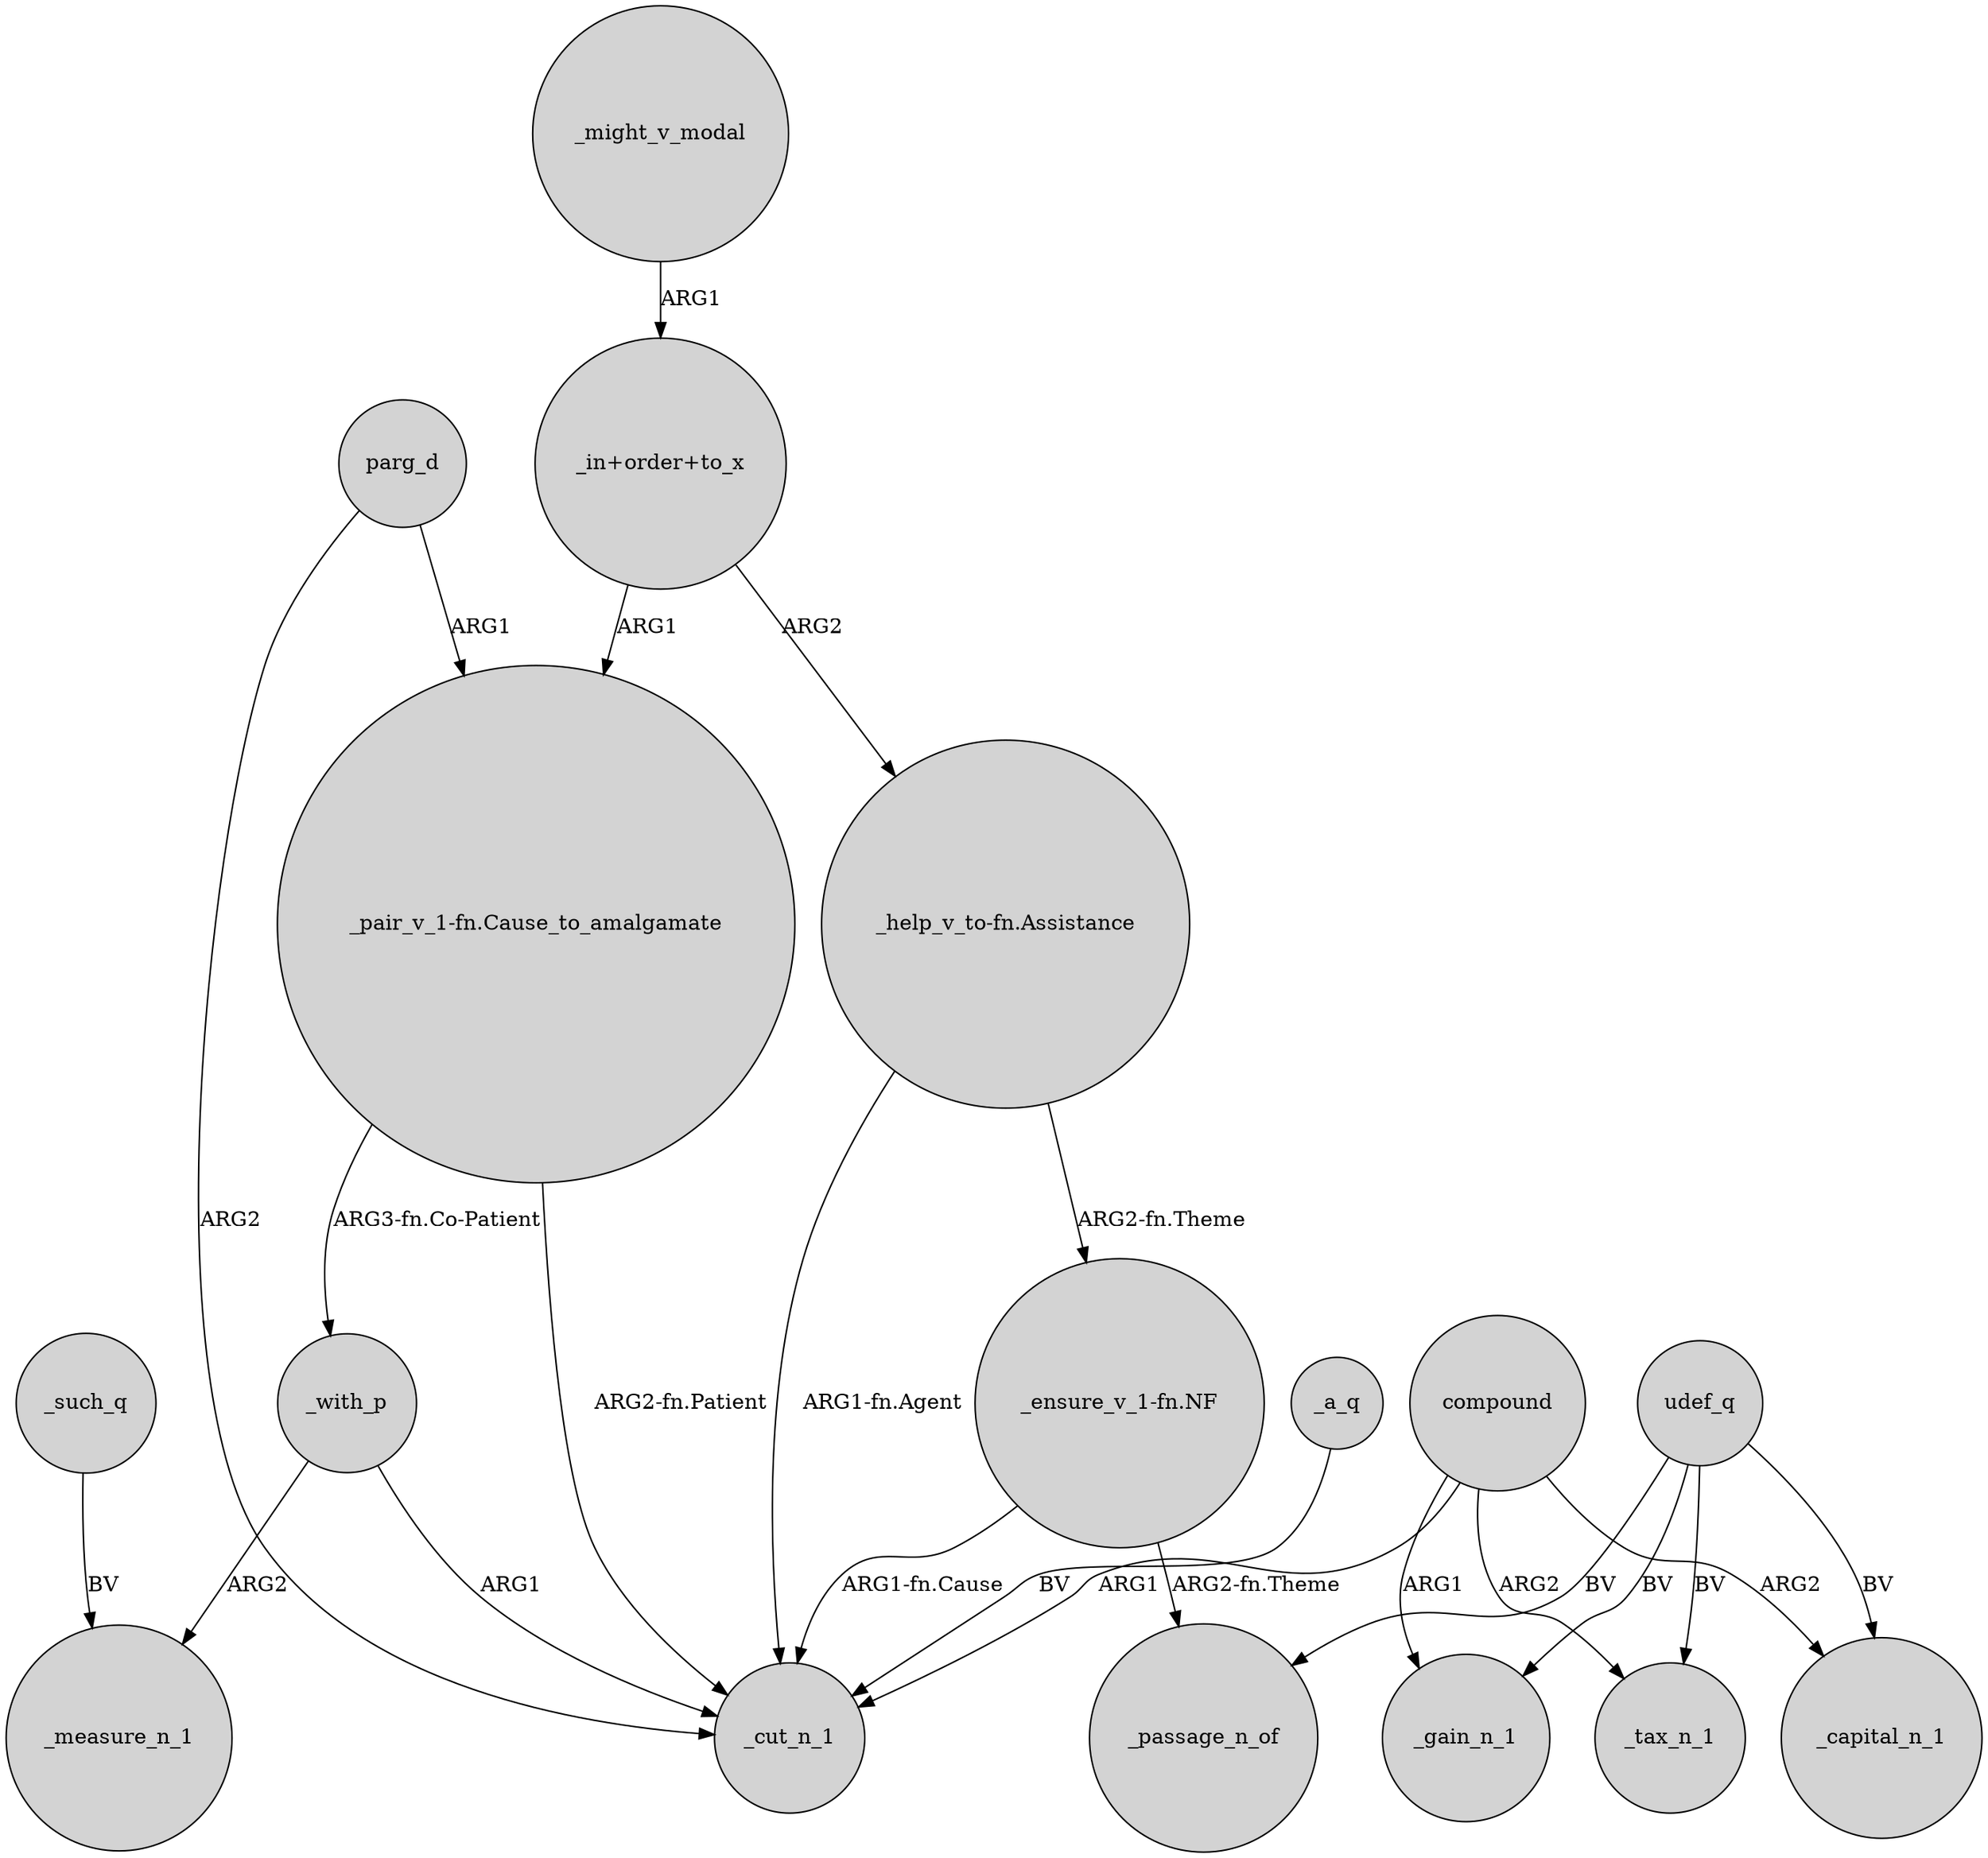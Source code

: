 digraph {
	node [shape=circle style=filled]
	_with_p -> _measure_n_1 [label=ARG2]
	_such_q -> _measure_n_1 [label=BV]
	_a_q -> _cut_n_1 [label=BV]
	compound -> _capital_n_1 [label=ARG2]
	udef_q -> _gain_n_1 [label=BV]
	parg_d -> _cut_n_1 [label=ARG2]
	_with_p -> _cut_n_1 [label=ARG1]
	udef_q -> _passage_n_of [label=BV]
	"_pair_v_1-fn.Cause_to_amalgamate" -> _cut_n_1 [label="ARG2-fn.Patient"]
	"_help_v_to-fn.Assistance" -> "_ensure_v_1-fn.NF" [label="ARG2-fn.Theme"]
	parg_d -> "_pair_v_1-fn.Cause_to_amalgamate" [label=ARG1]
	udef_q -> _tax_n_1 [label=BV]
	compound -> _cut_n_1 [label=ARG1]
	"_ensure_v_1-fn.NF" -> _cut_n_1 [label="ARG1-fn.Cause"]
	"_pair_v_1-fn.Cause_to_amalgamate" -> _with_p [label="ARG3-fn.Co-Patient"]
	compound -> _gain_n_1 [label=ARG1]
	_might_v_modal -> "_in+order+to_x" [label=ARG1]
	"_in+order+to_x" -> "_pair_v_1-fn.Cause_to_amalgamate" [label=ARG1]
	"_in+order+to_x" -> "_help_v_to-fn.Assistance" [label=ARG2]
	compound -> _tax_n_1 [label=ARG2]
	"_help_v_to-fn.Assistance" -> _cut_n_1 [label="ARG1-fn.Agent"]
	"_ensure_v_1-fn.NF" -> _passage_n_of [label="ARG2-fn.Theme"]
	udef_q -> _capital_n_1 [label=BV]
}
